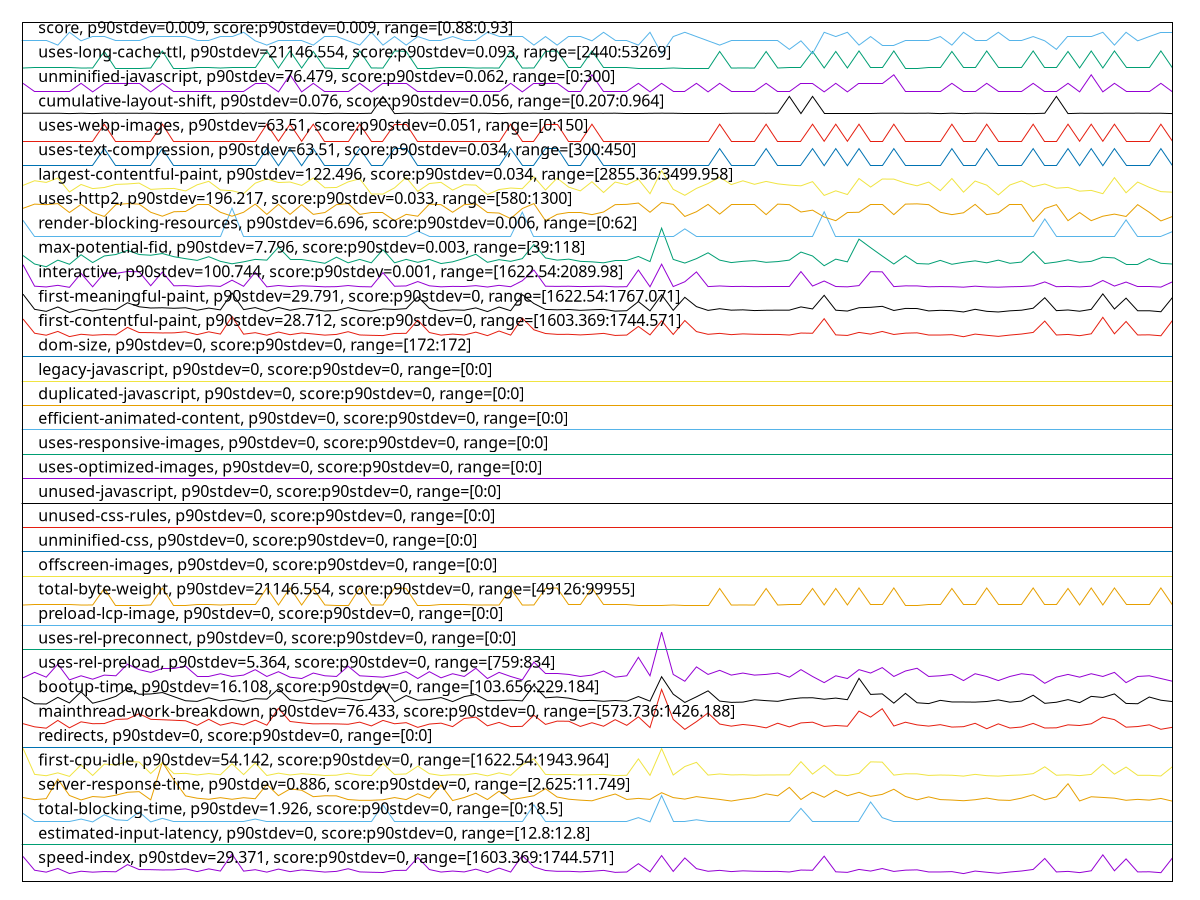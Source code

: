 reset

$speedIndexP90Stdev29371ScoreP90Stdev0Range16033691744571 <<EOF
0 1.0269310490373336
1 0.46137127924966315
2 0.38341738474797715
3 0.5338846709540555
4 0.327992668539844
5 0.4207504024894355
6 0.3827931434737959
7 0.407787086182962
8 0.3985940741877023
9 0.6927021022041924
10 0.4897333002182638
11 0.4849116719149684
12 0.4730058937671071
13 0.4765931626277915
14 0.5180275302792605
15 0.40655668120996147
16 0.5172535840841217
17 0.4282963778920461
18 1.1218891628628924
19 0.42423598498871407
20 0.48326209316328317
21 0.3843469675684865
22 0.5088136160874903
23 0.40345807180825055
24 0.4732714081552203
25 0.4321700633373542
26 0.3863295691537765
27 0.4148864889817343
28 0.5228604570671589
29 0.39299369783330995
30 0.3787963045463414
31 0.3686248437846711
32 0.45369678358472143
33 0.4560883903125479
34 0.9828443621258796
35 0.4898293373373672
36 0.387467891477284
37 0.42763485161868253
38 0.3921906580403256
39 0.5046247029218254
40 0.3664922548163112
41 0.5491915754288055
42 0.3873969934864139
43 1.0621343024315824
44 0.5982495955645124
45 0.4510557628093359
46 0.41724109317249614
47 0.4183155790580102
48 0.39546721857449363
49 0.4210328646044488
50 0.4557991491067721
51 0.3743192800233608
52 0.38946207400928756
53 0.73023284342616
54 0.3958135171275021
55 1.0613672622014896
56 0.41279344470947876
57 0.9648882454744125
58 0.5270239486424693
59 0.41856132109807476
60 0.45626379928597416
61 0.405825104332072
62 0.43644682222078757
63 0.4202730415150615
64 0.41303749197685136
65 0.4145560083071693
66 0.3898942410452584
67 0.4694358550954405
68 0.4604928220719682
69 1.038144795003408
70 0.3962129185581329
71 0.3742034705562034
72 0.49433093606435463
73 0.4268741811429493
74 0.531503797786602
75 0.4124177700965088
76 0.4648659005366227
77 0.47725412397692324
78 0.39101844026301436
79 0.390402672852284
80 0.4047732154157586
81 0.32420485157749823
82 0.4278712724089502
83 0.3798213595617277
84 0.3376556974944869
85 0.3892699997710771
86 0.42995584281775834
87 0.49320560699813676
88 0.9434070016275626
89 0.3914647304047367
90 0.41409785475661565
91 0.3641082745655879
92 0.439206477084479
93 1.0925159275225376
94 0.4380969658967029
95 0.9269846542606217
96 0.3925267879571912
97 0.3985827757031011
98 0.3613672622014903
99 0.9696731537027556
EOF

$estimatedInputLatencyP90Stdev0ScoreP90Stdev0Range128128 <<EOF
0 1.5000000000001847
1 1.5000000000001847
2 1.5000000000001847
3 1.5000000000001847
4 1.5000000000001847
5 1.5000000000001847
6 1.5000000000001847
7 1.5000000000001847
8 1.5000000000001847
9 1.5000000000001847
10 1.5000000000001847
11 1.5000000000001847
12 1.5000000000001847
13 1.5000000000001847
14 1.5000000000001847
15 1.5000000000001847
16 1.5000000000001847
17 1.5000000000001847
18 1.5000000000001847
19 1.5000000000001847
20 1.5000000000001847
21 1.5000000000001847
22 1.5000000000001847
23 1.5000000000001847
24 1.5000000000001847
25 1.5000000000001847
26 1.5000000000001847
27 1.5000000000001847
28 1.5000000000001847
29 1.5000000000001847
30 1.5000000000001847
31 1.5000000000001847
32 1.5000000000001847
33 1.5000000000001847
34 1.5000000000001847
35 1.5000000000001847
36 1.5000000000001847
37 1.5000000000001847
38 1.5000000000001847
39 1.5000000000001847
40 1.5000000000001847
41 1.5000000000001847
42 1.5000000000001847
43 1.5000000000001847
44 1.5000000000001847
45 1.5000000000001847
46 1.5000000000001847
47 1.5000000000001847
48 1.5000000000001847
49 1.5000000000001847
50 1.5000000000001847
51 1.5000000000001847
52 1.5000000000001847
53 1.5000000000001847
54 1.5000000000001847
55 1.5000000000001847
56 1.5000000000001847
57 1.5000000000001847
58 1.5000000000001847
59 1.5000000000001847
60 1.5000000000001847
61 1.5000000000001847
62 1.5000000000001847
63 1.5000000000001847
64 1.5000000000001847
65 1.5000000000001847
66 1.5000000000001847
67 1.5000000000001847
68 1.5000000000001847
69 1.5000000000001847
70 1.5000000000001847
71 1.5000000000001847
72 1.5000000000001847
73 1.5000000000001847
74 1.5000000000001847
75 1.5000000000001847
76 1.5000000000001847
77 1.5000000000001847
78 1.5000000000001847
79 1.5000000000001847
80 1.5000000000001847
81 1.5000000000001847
82 1.5000000000001847
83 1.5000000000001847
84 1.5000000000001847
85 1.5000000000001847
86 1.5000000000001847
87 1.5000000000001847
88 1.5000000000001847
89 1.5000000000001847
90 1.5000000000001847
91 1.5000000000001847
92 1.5000000000001847
93 1.5000000000001847
94 1.5000000000001847
95 1.5000000000001847
96 1.5000000000001847
97 1.5000000000001847
98 1.5000000000001847
99 1.5000000000001847
EOF

$totalBlockingTimeP90Stdev1926ScoreP90Stdev0Range0185 <<EOF
0 2.791375
1 2.441375
2 2.441375
3 2.441375
4 2.441375
5 2.5580416666666665
6 2.441375
7 2.7330416666666664
8 2.528874999999993
9 2.4997083333333396
10 2.849708333333333
11 2.441375
12 2.5872083333333333
13 2.441375
14 2.441375
15 2.441375
16 2.441375
17 2.441375
18 2.441375
19 2.441375
20 2.5580416666666665
21 2.441375
22 2.441375
23 2.441375
24 2.441375
25 2.441375
26 2.441375
27 2.441375
28 2.441375
29 2.441375
30 2.441375
31 3.141375
32 2.441375
33 2.441375
34 2.441375
35 2.441375
36 2.441375
37 2.441375
38 2.441375
39 2.441375
40 2.441375
41 2.441375
42 2.441375
43 2.441375
44 3.141375
45 2.441375
46 2.441375
47 2.441375
48 2.441375
49 2.441375
50 2.441375
51 2.441375
52 2.441375
53 2.6163749999999997
54 2.441375
55 3.5205416666666665
56 2.441375
57 2.441375
58 2.5288749999999998
59 2.441375
60 2.441375
61 2.441375
62 2.441375
63 2.441375
64 2.441375
65 2.441375
66 2.441375
67 2.9955416666666665
68 2.441375
69 2.441375
70 2.441375
71 2.441375
72 2.441375
73 3.258041666666673
74 2.6163749999999997
75 2.441375
76 2.441375
77 2.441375
78 2.441375
79 2.441375
80 2.441375
81 2.441375
82 2.441375
83 2.441375
84 2.441375
85 2.441375
86 2.441375
87 2.441375
88 2.441375
89 2.441375
90 2.441375
91 2.441375
92 2.441375
93 2.441375
94 2.441375
95 2.441375
96 2.441375
97 2.441375
98 2.441375
99 2.441375
EOF

$serverResponseTimeP90Stdev0886ScoreP90Stdev0Range262511749 <<EOF
0 3.441367775831874
1 3.353626970227671
2 3.395483362521891
3 4.193381786339755
4 3.524555166374781
5 3.3408423817863397
6 3.4809474605954467
7 3.4509999999999996
8 3.5357635726795094
9 3.655553415061296
10 3.6807723292469348
11 3.343644483362522
12 4.888828371278459
13 4.153276707530648
14 3.5066917688266197
15 3.4126462346760067
16 3.3681628721541155
17 3.435063047285464
18 3.3685131348511383
19 3.432786339754816
20 3.3914553415061297
21 3.9772697022767076
22 3.5173747810858145
23 3.792155866900175
24 3.7394413309982486
25 3.475168126094571
26 3.5124711033274956
27 3.5080928196147108
28 3.35730472854641
29 3.3257810858143606
30 3.3275323992994745
31 3.348197898423818
32 3.4389159369527147
33 3.356604203152364
34 3.5946077057793344
35 3.413171628721541
36 3.9494238178633974
37 3.3161488616462345
38 3.440141856392294
39 3.615973730297723
40 3.35730472854641
41 3.7016129597197898
42 3.355028021015762
43 3.4261313485113836
44 3.5128213660245184
45 3.80161295971979
46 3.4609824868651486
47 3.3713152364273204
48 3.3331366024518387
49 3.3059912434325742
50 3.4497740805604202
51 3.584800350262697
52 3.3613327495621714
53 3.405290718038529
54 3.3650105078809105
55 3.6382154115586687
56 3.4375148861646236
57 3.3756935201401053
58 3.4769194395796847
59 3.4173747810858144
60 3.362733800350263
61 3.2965341506129597
62 3.3721908931698774
63 3.438215411558669
64 3.590579684763573
65 3.510369527145359
66 3.8557285464098072
67 3.358705779334501
68 3.66238353765324
69 3.4497740805604202
70 3.735063047285464
71 3.5119457092819615
72 3.653977232924693
73 3.487952714535902
74 3.569213660245184
75 3.779721541155867
76 3.48392469352014
77 3.3453957968476358
78 3.4667618213660245
79 3.3559036777583184
80 3.3376900175131348
81 3.308968476357268
82 3.34977408056042
83 3.4194763572679507
84 3.3376900175131348
85 3.3224535901926444
86 3.4150980735551664
87 3.5552031523642733
88 3.348022767075306
89 3.466586690017513
90 4.005991243432574
91 3.299511383537653
92 3.4711401050788093
93 3.443819614711033
94 3.4138721541155865
95 3.3273572679509633
96 3.364660245183888
97 3.3340122591943957
98 3.402663747810858
99 3.2909299474605955
EOF

$firstCpuIdleP90Stdev54142ScoreP90Stdev0Range1622541943964 <<EOF
0 5.459407950879381
1 4.388879602814885
2 4.33397776868668
3 4.451091214773502
4 4.3059472943827775
5 4.776772059958153
6 4.344346998682984
7 4.8103146080721695
8 4.774062674719459
9 4.9190596423611455
10 4.893813913680059
11 4.423570499639343
12 4.86971940458119
13 4.416492006416394
14 4.430252453698217
15 4.364825285920883
16 4.422583637466309
17 4.373252191731168
18 4.8246115495171535
19 4.379644367170142
20 4.854088225478266
21 4.3417454505653765
22 4.438753822745195
23 4.362856944459391
24 4.416176210521023
25 4.382890067142509
26 4.343004866127656
27 4.355762302582702
28 4.435116787063849
29 4.358003915151379
30 4.3400137765959315
31 4.832987317923926
32 4.385798798540159
33 4.407055271458865
34 4.725519821575316
35 4.415928597830335
36 4.343727966956262
37 4.374626262735004
38 4.364670976562916
39 4.427121409167407
40 4.328609238465371
41 4.4500489088892925
42 4.3508601095955255
43 4.781270357172331
44 5.0244924083384435
45 4.3859154277060615
46 4.375200975378682
47 4.384854999443764
48 4.3613694740204005
49 4.375815341938766
50 4.387134292204502
51 4.340758408962857
52 4.352171918567719
53 5.02355937501121
54 4.347235095689741
55 5.445111009434401
56 4.361609909531649
57 4.71052489942977
58 4.882043339398046
59 4.359890975055709
60 4.405372402309613
61 4.366154858412187
62 4.374841039829752
63 4.355595433160719
64 4.3635592314676215
65 4.366318139244454
66 4.366800804561811
67 4.909350712873344
68 4.3990873462737845
69 4.764237116065754
70 4.365431757583584
71 4.342479137733657
72 4.431348229569258
73 4.901583210424133
74 4.8904047534459405
75 4.357782678595135
76 4.412631042736511
77 4.409734691973397
78 4.34598339559536
79 4.361740893056433
80 4.35292659898586
81 4.317895503855936
82 4.389130804095295
83 4.335282041620459
84 4.3174684616792405
85 4.348461316797108
86 4.365334865661141
87 4.418073318476568
88 4.698673581879054
89 4.3534440736235025
90 4.37140998919834
91 4.337860622763856
92 4.387359835068412
93 4.8023640875472315
94 4.397420805207757
95 4.688241551562647
96 4.350530138770759
97 4.350788517230609
98 4.32355937501121
99 4.706387255482465
EOF

$redirectsP90Stdev0ScoreP90Stdev0Range00 <<EOF
0 5.5
1 5.5
2 5.5
3 5.5
4 5.5
5 5.5
6 5.5
7 5.5
8 5.5
9 5.5
10 5.5
11 5.5
12 5.5
13 5.5
14 5.5
15 5.5
16 5.5
17 5.5
18 5.5
19 5.5
20 5.5
21 5.5
22 5.5
23 5.5
24 5.5
25 5.5
26 5.5
27 5.5
28 5.5
29 5.5
30 5.5
31 5.5
32 5.5
33 5.5
34 5.5
35 5.5
36 5.5
37 5.5
38 5.5
39 5.5
40 5.5
41 5.5
42 5.5
43 5.5
44 5.5
45 5.5
46 5.5
47 5.5
48 5.5
49 5.5
50 5.5
51 5.5
52 5.5
53 5.5
54 5.5
55 5.5
56 5.5
57 5.5
58 5.5
59 5.5
60 5.5
61 5.5
62 5.5
63 5.5
64 5.5
65 5.5
66 5.5
67 5.5
68 5.5
69 5.5
70 5.5
71 5.5
72 5.5
73 5.5
74 5.5
75 5.5
76 5.5
77 5.5
78 5.5
79 5.5
80 5.5
81 5.5
82 5.5
83 5.5
84 5.5
85 5.5
86 5.5
87 5.5
88 5.5
89 5.5
90 5.5
91 5.5
92 5.5
93 5.5
94 5.5
95 5.5
96 5.5
97 5.5
98 5.5
99 5.5
EOF

$mainthreadWorkBreakdownP90Stdev76433ScoreP90Stdev0Range5737361426188 <<EOF
0 6.466782847995791
1 6.336119967546708
2 6.280953754056663
3 6.599448842206824
4 6.2961728137882655
5 6.5413278440487685
6 6.464887180949041
7 6.470405337251119
8 6.63935762213841
9 6.6580917244101405
10 6.875310608718535
11 6.644223423383915
12 6.627093347074818
13 6.606778243136568
14 6.584191408648365
15 6.399421432330498
16 6.644745307429173
17 6.404471427944919
18 6.511235089027279
19 6.416497785281994
20 6.611444500482414
21 6.403750000000001
22 7.0925064687308135
23 6.5561938645732845
24 6.500006907288835
25 6.458394329444786
26 6.462638474695203
27 6.457028221208667
28 6.441271927901062
29 6.5288716998508916
30 6.374248201912113
31 6.5998402552407684
32 6.4624312560301735
33 6.50698326901149
34 6.3142545610034215
35 6.449691145513552
36 6.487558437856329
37 6.344792452416455
38 6.678237983510218
39 6.734563086571353
40 6.3774102052451545
41 6.5178507367774765
42 6.3465729979826335
43 6.354992215595124
44 6.810550938514166
45 6.4361528593983
46 6.5701772870800825
47 6.565319160599947
48 6.353058174721516
49 6.505064577668627
50 6.360978532584862
51 6.630807933514605
52 6.397372269976319
53 6.745614748706254
54 6.305735571441103
55 7.867696145074993
56 6.64241217875625
57 6.232103872467329
58 6.548580497324797
59 6.905142421717393
60 6.450573743531271
61 6.3647007937900195
62 6.433221099026402
63 6.3825829971055175
64 6.2948681036751175
65 6.4848569204455755
66 6.333656367862469
67 6.496952350670995
68 6.526761139373741
69 6.351983707569513
70 6.391324554863609
71 6.36086341110429
72 6.980953754056663
73 6.735345912639242
74 7.078937483554075
75 6.369466823085695
76 6.52581714323305
77 6.4162291684939925
78 6.365529668450137
79 6.425715178493116
80 6.3263346416980974
81 6.34249769757039
82 6.480697197614246
83 6.257599443031315
84 6.459200179808789
85 6.287953140075434
86 6.329074532935709
87 6.476852140163144
88 6.288106635382862
89 6.29614211472678
90 6.417802495395142
91 6.3907412726953785
92 6.45967601526182
93 6.7354380098236994
94 6.631314468029121
95 6.322220967458996
96 6.348107951056926
97 6.4194448951846335
98 6.236255920533288
99 6.318383584773267
EOF

$bootupTimeP90Stdev16108ScoreP90Stdev0Range103656229184 <<EOF
0 7.548269661206633
1 7.282164258825922
2 7.271517194017702
3 7.543569284769559
4 7.314960067148235
5 7.769116135924305
6 7.303707650829178
7 7.425632566893885
8 7.585872672703225
9 7.912192745955844
10 7.6705862753077625
11 7.682052345101231
12 7.741376793163088
13 7.57155788991759
14 7.4049437887882785
15 7.378450757961135
16 7.5264413979041604
17 7.399780496489978
18 7.460066385186691
19 7.37820149557432
20 7.488767168582765
21 7.472137806490995
22 7.891966883711466
23 7.438166904059415
24 7.393513327907213
25 7.468185217214365
26 7.371222148743513
27 7.521954674941499
28 7.493325109370231
29 7.4030565164309685
30 7.469395920236035
31 7.988680689795502
32 7.359862905687251
33 7.619701139485196
34 7.42556134906908
35 7.453941652253535
36 7.535664106216298
37 7.370260708108657
38 7.572911028588869
39 7.663357666090141
40 7.407863719605249
41 7.4062613185471555
42 7.432077780038661
43 7.399246362803947
44 8.04077652863974
45 7.52626335334215
46 7.55884550819005
47 7.511236392308474
48 7.408611506765693
49 7.419757096347542
50 7.383720876996642
51 7.41527037338488
52 7.386177891952386
53 7.577647013938345
54 7.387602248448468
55 8.388996083019634
56 7.674716909146403
57 7.3361829789398705
58 7.565789246108454
59 7.810671736697527
60 7.39141240207549
61 7.338533167158408
62 7.3492158408790305
63 7.446250127174686
64 7.409715383050157
65 7.380836555092074
66 7.468683741987994
67 7.522524417539932
68 7.527687709838233
69 7.467259385491911
70 7.5139426696510325
71 7.449063231254451
72 8.323297639637806
73 7.664283497812595
74 7.687001983925119
75 7.306627581646149
76 7.706907365957879
77 7.322153067453454
78 7.288680689795502
79 7.4211814528436255
80 7.356088360972631
81 7.354201088615321
82 7.349287058703835
83 7.373892817173669
84 7.4393419981686835
85 7.346153474412452
86 7.391554837725098
87 7.630597466680231
88 7.298793620917692
89 7.343803286193916
90 7.451520246210193
91 7.327779275612981
92 7.584555142944348
93 7.539972784616949
94 7.685221538305015
95 7.295090294027876
96 7.282520347949943
97 7.55731432495676
98 7.4264871807915345
99 7.370759232882286
EOF

$usesRelPreloadP90Stdev5364ScoreP90Stdev0Range759834 <<EOF
0 8.34376
1 8.56776
2 8.371759999999998
3 8.903759999999998
4 8.25976
5 8.42776
6 8.287759999999999
7 8.455759999999998
8 8.42776
9 8.903759999999998
10 8.679759999999998
11 8.56776
12 8.707759999999997
13 8.707759999999997
14 8.819759999999999
15 8.399759999999997
16 8.399759999999997
17 8.511759999999999
18 8.399759999999997
19 8.455759999999998
20 8.679759999999998
21 8.399759999999997
22 8.595759999999999
23 8.371759999999998
24 8.315759999999997
25 8.539759999999998
26 8.42776
27 8.399759999999997
28 8.819759999999999
29 8.42776
30 8.399759999999997
31 8.371759999999998
32 8.455759999999998
33 8.595759999999999
34 8.315759999999997
35 8.595759999999999
36 8.34376
37 8.511759999999999
38 8.399759999999997
39 8.735759999999999
40 8.315759999999997
41 8.56776
42 8.399759999999997
43 8.25976
44 8.987759999999998
45 8.511759999999999
46 8.511759999999999
47 8.483759999999997
48 8.399759999999997
49 8.455759999999998
50 8.623759999999997
51 8.371759999999998
52 8.42776
53 9.18376
54 8.42776
55 10.219759999999997
56 8.483759999999997
57 8.203759999999999
58 8.79176
59 8.483759999999997
60 8.65176
61 8.455759999999998
62 8.539759999999998
63 8.455759999999998
64 8.483759999999997
65 8.539759999999998
66 8.371759999999998
67 8.679759999999998
68 8.399759999999997
69 8.147759999999998
70 8.42776
71 8.315759999999997
72 8.679759999999998
73 8.539759999999998
74 8.763759999999998
75 8.399759999999997
76 8.623759999999997
77 8.735759999999999
78 8.399759999999997
79 8.42776
80 8.483759999999997
81 8.231759999999998
82 8.511759999999999
83 8.399759999999997
84 8.231759999999998
85 8.399759999999997
86 8.511759999999999
87 8.455759999999998
88 8.11976
89 8.371759999999998
90 8.483759999999997
91 8.371759999999998
92 8.511759999999999
93 8.399759999999997
94 8.56776
95 8.147759999999998
96 8.399759999999997
97 8.42776
98 8.315759999999997
99 8.203759999999999
EOF

$usesRelPreconnectP90Stdev0ScoreP90Stdev0Range00 <<EOF
0 9.5
1 9.5
2 9.5
3 9.5
4 9.5
5 9.5
6 9.5
7 9.5
8 9.5
9 9.5
10 9.5
11 9.5
12 9.5
13 9.5
14 9.5
15 9.5
16 9.5
17 9.5
18 9.5
19 9.5
20 9.5
21 9.5
22 9.5
23 9.5
24 9.5
25 9.5
26 9.5
27 9.5
28 9.5
29 9.5
30 9.5
31 9.5
32 9.5
33 9.5
34 9.5
35 9.5
36 9.5
37 9.5
38 9.5
39 9.5
40 9.5
41 9.5
42 9.5
43 9.5
44 9.5
45 9.5
46 9.5
47 9.5
48 9.5
49 9.5
50 9.5
51 9.5
52 9.5
53 9.5
54 9.5
55 9.5
56 9.5
57 9.5
58 9.5
59 9.5
60 9.5
61 9.5
62 9.5
63 9.5
64 9.5
65 9.5
66 9.5
67 9.5
68 9.5
69 9.5
70 9.5
71 9.5
72 9.5
73 9.5
74 9.5
75 9.5
76 9.5
77 9.5
78 9.5
79 9.5
80 9.5
81 9.5
82 9.5
83 9.5
84 9.5
85 9.5
86 9.5
87 9.5
88 9.5
89 9.5
90 9.5
91 9.5
92 9.5
93 9.5
94 9.5
95 9.5
96 9.5
97 9.5
98 9.5
99 9.5
EOF

$preloadLcpImageP90Stdev0ScoreP90Stdev0Range00 <<EOF
0 10.5
1 10.5
2 10.5
3 10.5
4 10.5
5 10.5
6 10.5
7 10.5
8 10.5
9 10.5
10 10.5
11 10.5
12 10.5
13 10.5
14 10.5
15 10.5
16 10.5
17 10.5
18 10.5
19 10.5
20 10.5
21 10.5
22 10.5
23 10.5
24 10.5
25 10.5
26 10.5
27 10.5
28 10.5
29 10.5
30 10.5
31 10.5
32 10.5
33 10.5
34 10.5
35 10.5
36 10.5
37 10.5
38 10.5
39 10.5
40 10.5
41 10.5
42 10.5
43 10.5
44 10.5
45 10.5
46 10.5
47 10.5
48 10.5
49 10.5
50 10.5
51 10.5
52 10.5
53 10.5
54 10.5
55 10.5
56 10.5
57 10.5
58 10.5
59 10.5
60 10.5
61 10.5
62 10.5
63 10.5
64 10.5
65 10.5
66 10.5
67 10.5
68 10.5
69 10.5
70 10.5
71 10.5
72 10.5
73 10.5
74 10.5
75 10.5
76 10.5
77 10.5
78 10.5
79 10.5
80 10.5
81 10.5
82 10.5
83 10.5
84 10.5
85 10.5
86 10.5
87 10.5
88 10.5
89 10.5
90 10.5
91 10.5
92 10.5
93 10.5
94 10.5
95 10.5
96 10.5
97 10.5
98 10.5
99 10.5
EOF

$totalByteWeightP90Stdev21146554ScoreP90Stdev0Range4912699955 <<EOF
0 11.326694052607763
1 11.328374195833089
2 11.328374195833089
3 11.328374195833089
4 11.328374195833089
5 11.326694052607763
6 11.328374195833089
7 12.005031222333708
8 11.326694052607763
9 11.326694052607763
10 11.326694052607763
11 11.328374195833089
12 12.025013909382439
13 11.326694052607763
14 11.326694052607763
15 11.328374195833089
16 11.328374195833089
17 11.326694052607763
18 11.328374195833089
19 11.328374195833089
20 11.328374195833089
21 12.026694052607764
22 11.326694052607763
23 12.026694052607764
24 11.326694052607763
25 12.005031222333708
26 11.328374195833089
27 11.326694052607763
28 11.326694052607763
29 12.026694052607764
30 11.328374195833089
31 11.326694052607763
32 12.026694052607764
33 12.005031222333708
34 11.326694052607763
35 11.326694052607763
36 11.328374195833089
37 11.328374195833089
38 11.328374195833089
39 11.326694052607763
40 11.328374195833089
41 11.326694052607763
42 12.005031222333708
43 11.326694052607763
44 11.328374195833089
45 12.005031222333708
46 12.026694052607764
47 11.328374195833089
48 11.328374195833089
49 12.025013909382439
50 11.328374195833089
51 11.328374195833089
52 11.328374195833089
53 11.326694052607763
54 11.326694052607763
55 11.326694052607763
56 11.328374195833089
57 11.326694052607763
58 11.326694052607763
59 11.326694052607763
60 12.005031222333708
61 11.326694052607763
62 11.328374195833089
63 11.326694052607763
64 12.003351079108384
65 11.326694052607763
66 11.328374195833089
67 11.328374195833089
68 12.005031222333708
69 11.328374195833089
70 12.005031222333708
71 11.328374195833089
72 12.026694052607764
73 11.328374195833089
74 11.328374195833089
75 12.026694052607764
76 11.326694052607763
77 11.326694052607763
78 11.328374195833089
79 11.328374195833089
80 12.005031222333708
81 11.328374195833089
82 11.328374195833089
83 12.025013909382439
84 11.328374195833089
85 11.328374195833089
86 11.328374195833089
87 12.026694052607764
88 11.328374195833089
89 11.328374195833089
90 12.005031222333708
91 11.328374195833089
92 12.025013909382439
93 11.328374195833089
94 12.026694052607764
95 11.328374195833089
96 11.328374195833089
97 11.328374195833089
98 12.026694052607764
99 11.328374195833089
EOF

$offscreenImagesP90Stdev0ScoreP90Stdev0Range00 <<EOF
0 12.5
1 12.5
2 12.5
3 12.5
4 12.5
5 12.5
6 12.5
7 12.5
8 12.5
9 12.5
10 12.5
11 12.5
12 12.5
13 12.5
14 12.5
15 12.5
16 12.5
17 12.5
18 12.5
19 12.5
20 12.5
21 12.5
22 12.5
23 12.5
24 12.5
25 12.5
26 12.5
27 12.5
28 12.5
29 12.5
30 12.5
31 12.5
32 12.5
33 12.5
34 12.5
35 12.5
36 12.5
37 12.5
38 12.5
39 12.5
40 12.5
41 12.5
42 12.5
43 12.5
44 12.5
45 12.5
46 12.5
47 12.5
48 12.5
49 12.5
50 12.5
51 12.5
52 12.5
53 12.5
54 12.5
55 12.5
56 12.5
57 12.5
58 12.5
59 12.5
60 12.5
61 12.5
62 12.5
63 12.5
64 12.5
65 12.5
66 12.5
67 12.5
68 12.5
69 12.5
70 12.5
71 12.5
72 12.5
73 12.5
74 12.5
75 12.5
76 12.5
77 12.5
78 12.5
79 12.5
80 12.5
81 12.5
82 12.5
83 12.5
84 12.5
85 12.5
86 12.5
87 12.5
88 12.5
89 12.5
90 12.5
91 12.5
92 12.5
93 12.5
94 12.5
95 12.5
96 12.5
97 12.5
98 12.5
99 12.5
EOF

$unminifiedCssP90Stdev0ScoreP90Stdev0Range00 <<EOF
0 13.5
1 13.5
2 13.5
3 13.5
4 13.5
5 13.5
6 13.5
7 13.5
8 13.5
9 13.5
10 13.5
11 13.5
12 13.5
13 13.5
14 13.5
15 13.5
16 13.5
17 13.5
18 13.5
19 13.5
20 13.5
21 13.5
22 13.5
23 13.5
24 13.5
25 13.5
26 13.5
27 13.5
28 13.5
29 13.5
30 13.5
31 13.5
32 13.5
33 13.5
34 13.5
35 13.5
36 13.5
37 13.5
38 13.5
39 13.5
40 13.5
41 13.5
42 13.5
43 13.5
44 13.5
45 13.5
46 13.5
47 13.5
48 13.5
49 13.5
50 13.5
51 13.5
52 13.5
53 13.5
54 13.5
55 13.5
56 13.5
57 13.5
58 13.5
59 13.5
60 13.5
61 13.5
62 13.5
63 13.5
64 13.5
65 13.5
66 13.5
67 13.5
68 13.5
69 13.5
70 13.5
71 13.5
72 13.5
73 13.5
74 13.5
75 13.5
76 13.5
77 13.5
78 13.5
79 13.5
80 13.5
81 13.5
82 13.5
83 13.5
84 13.5
85 13.5
86 13.5
87 13.5
88 13.5
89 13.5
90 13.5
91 13.5
92 13.5
93 13.5
94 13.5
95 13.5
96 13.5
97 13.5
98 13.5
99 13.5
EOF

$unusedCssRulesP90Stdev0ScoreP90Stdev0Range00 <<EOF
0 14.5
1 14.5
2 14.5
3 14.5
4 14.5
5 14.5
6 14.5
7 14.5
8 14.5
9 14.5
10 14.5
11 14.5
12 14.5
13 14.5
14 14.5
15 14.5
16 14.5
17 14.5
18 14.5
19 14.5
20 14.5
21 14.5
22 14.5
23 14.5
24 14.5
25 14.5
26 14.5
27 14.5
28 14.5
29 14.5
30 14.5
31 14.5
32 14.5
33 14.5
34 14.5
35 14.5
36 14.5
37 14.5
38 14.5
39 14.5
40 14.5
41 14.5
42 14.5
43 14.5
44 14.5
45 14.5
46 14.5
47 14.5
48 14.5
49 14.5
50 14.5
51 14.5
52 14.5
53 14.5
54 14.5
55 14.5
56 14.5
57 14.5
58 14.5
59 14.5
60 14.5
61 14.5
62 14.5
63 14.5
64 14.5
65 14.5
66 14.5
67 14.5
68 14.5
69 14.5
70 14.5
71 14.5
72 14.5
73 14.5
74 14.5
75 14.5
76 14.5
77 14.5
78 14.5
79 14.5
80 14.5
81 14.5
82 14.5
83 14.5
84 14.5
85 14.5
86 14.5
87 14.5
88 14.5
89 14.5
90 14.5
91 14.5
92 14.5
93 14.5
94 14.5
95 14.5
96 14.5
97 14.5
98 14.5
99 14.5
EOF

$unusedJavascriptP90Stdev0ScoreP90Stdev0Range00 <<EOF
0 15.5
1 15.5
2 15.5
3 15.5
4 15.5
5 15.5
6 15.5
7 15.5
8 15.5
9 15.5
10 15.5
11 15.5
12 15.5
13 15.5
14 15.5
15 15.5
16 15.5
17 15.5
18 15.5
19 15.5
20 15.5
21 15.5
22 15.5
23 15.5
24 15.5
25 15.5
26 15.5
27 15.5
28 15.5
29 15.5
30 15.5
31 15.5
32 15.5
33 15.5
34 15.5
35 15.5
36 15.5
37 15.5
38 15.5
39 15.5
40 15.5
41 15.5
42 15.5
43 15.5
44 15.5
45 15.5
46 15.5
47 15.5
48 15.5
49 15.5
50 15.5
51 15.5
52 15.5
53 15.5
54 15.5
55 15.5
56 15.5
57 15.5
58 15.5
59 15.5
60 15.5
61 15.5
62 15.5
63 15.5
64 15.5
65 15.5
66 15.5
67 15.5
68 15.5
69 15.5
70 15.5
71 15.5
72 15.5
73 15.5
74 15.5
75 15.5
76 15.5
77 15.5
78 15.5
79 15.5
80 15.5
81 15.5
82 15.5
83 15.5
84 15.5
85 15.5
86 15.5
87 15.5
88 15.5
89 15.5
90 15.5
91 15.5
92 15.5
93 15.5
94 15.5
95 15.5
96 15.5
97 15.5
98 15.5
99 15.5
EOF

$usesOptimizedImagesP90Stdev0ScoreP90Stdev0Range00 <<EOF
0 16.5
1 16.5
2 16.5
3 16.5
4 16.5
5 16.5
6 16.5
7 16.5
8 16.5
9 16.5
10 16.5
11 16.5
12 16.5
13 16.5
14 16.5
15 16.5
16 16.5
17 16.5
18 16.5
19 16.5
20 16.5
21 16.5
22 16.5
23 16.5
24 16.5
25 16.5
26 16.5
27 16.5
28 16.5
29 16.5
30 16.5
31 16.5
32 16.5
33 16.5
34 16.5
35 16.5
36 16.5
37 16.5
38 16.5
39 16.5
40 16.5
41 16.5
42 16.5
43 16.5
44 16.5
45 16.5
46 16.5
47 16.5
48 16.5
49 16.5
50 16.5
51 16.5
52 16.5
53 16.5
54 16.5
55 16.5
56 16.5
57 16.5
58 16.5
59 16.5
60 16.5
61 16.5
62 16.5
63 16.5
64 16.5
65 16.5
66 16.5
67 16.5
68 16.5
69 16.5
70 16.5
71 16.5
72 16.5
73 16.5
74 16.5
75 16.5
76 16.5
77 16.5
78 16.5
79 16.5
80 16.5
81 16.5
82 16.5
83 16.5
84 16.5
85 16.5
86 16.5
87 16.5
88 16.5
89 16.5
90 16.5
91 16.5
92 16.5
93 16.5
94 16.5
95 16.5
96 16.5
97 16.5
98 16.5
99 16.5
EOF

$usesResponsiveImagesP90Stdev0ScoreP90Stdev0Range00 <<EOF
0 17.5
1 17.5
2 17.5
3 17.5
4 17.5
5 17.5
6 17.5
7 17.5
8 17.5
9 17.5
10 17.5
11 17.5
12 17.5
13 17.5
14 17.5
15 17.5
16 17.5
17 17.5
18 17.5
19 17.5
20 17.5
21 17.5
22 17.5
23 17.5
24 17.5
25 17.5
26 17.5
27 17.5
28 17.5
29 17.5
30 17.5
31 17.5
32 17.5
33 17.5
34 17.5
35 17.5
36 17.5
37 17.5
38 17.5
39 17.5
40 17.5
41 17.5
42 17.5
43 17.5
44 17.5
45 17.5
46 17.5
47 17.5
48 17.5
49 17.5
50 17.5
51 17.5
52 17.5
53 17.5
54 17.5
55 17.5
56 17.5
57 17.5
58 17.5
59 17.5
60 17.5
61 17.5
62 17.5
63 17.5
64 17.5
65 17.5
66 17.5
67 17.5
68 17.5
69 17.5
70 17.5
71 17.5
72 17.5
73 17.5
74 17.5
75 17.5
76 17.5
77 17.5
78 17.5
79 17.5
80 17.5
81 17.5
82 17.5
83 17.5
84 17.5
85 17.5
86 17.5
87 17.5
88 17.5
89 17.5
90 17.5
91 17.5
92 17.5
93 17.5
94 17.5
95 17.5
96 17.5
97 17.5
98 17.5
99 17.5
EOF

$efficientAnimatedContentP90Stdev0ScoreP90Stdev0Range00 <<EOF
0 18.5
1 18.5
2 18.5
3 18.5
4 18.5
5 18.5
6 18.5
7 18.5
8 18.5
9 18.5
10 18.5
11 18.5
12 18.5
13 18.5
14 18.5
15 18.5
16 18.5
17 18.5
18 18.5
19 18.5
20 18.5
21 18.5
22 18.5
23 18.5
24 18.5
25 18.5
26 18.5
27 18.5
28 18.5
29 18.5
30 18.5
31 18.5
32 18.5
33 18.5
34 18.5
35 18.5
36 18.5
37 18.5
38 18.5
39 18.5
40 18.5
41 18.5
42 18.5
43 18.5
44 18.5
45 18.5
46 18.5
47 18.5
48 18.5
49 18.5
50 18.5
51 18.5
52 18.5
53 18.5
54 18.5
55 18.5
56 18.5
57 18.5
58 18.5
59 18.5
60 18.5
61 18.5
62 18.5
63 18.5
64 18.5
65 18.5
66 18.5
67 18.5
68 18.5
69 18.5
70 18.5
71 18.5
72 18.5
73 18.5
74 18.5
75 18.5
76 18.5
77 18.5
78 18.5
79 18.5
80 18.5
81 18.5
82 18.5
83 18.5
84 18.5
85 18.5
86 18.5
87 18.5
88 18.5
89 18.5
90 18.5
91 18.5
92 18.5
93 18.5
94 18.5
95 18.5
96 18.5
97 18.5
98 18.5
99 18.5
EOF

$duplicatedJavascriptP90Stdev0ScoreP90Stdev0Range00 <<EOF
0 19.5
1 19.5
2 19.5
3 19.5
4 19.5
5 19.5
6 19.5
7 19.5
8 19.5
9 19.5
10 19.5
11 19.5
12 19.5
13 19.5
14 19.5
15 19.5
16 19.5
17 19.5
18 19.5
19 19.5
20 19.5
21 19.5
22 19.5
23 19.5
24 19.5
25 19.5
26 19.5
27 19.5
28 19.5
29 19.5
30 19.5
31 19.5
32 19.5
33 19.5
34 19.5
35 19.5
36 19.5
37 19.5
38 19.5
39 19.5
40 19.5
41 19.5
42 19.5
43 19.5
44 19.5
45 19.5
46 19.5
47 19.5
48 19.5
49 19.5
50 19.5
51 19.5
52 19.5
53 19.5
54 19.5
55 19.5
56 19.5
57 19.5
58 19.5
59 19.5
60 19.5
61 19.5
62 19.5
63 19.5
64 19.5
65 19.5
66 19.5
67 19.5
68 19.5
69 19.5
70 19.5
71 19.5
72 19.5
73 19.5
74 19.5
75 19.5
76 19.5
77 19.5
78 19.5
79 19.5
80 19.5
81 19.5
82 19.5
83 19.5
84 19.5
85 19.5
86 19.5
87 19.5
88 19.5
89 19.5
90 19.5
91 19.5
92 19.5
93 19.5
94 19.5
95 19.5
96 19.5
97 19.5
98 19.5
99 19.5
EOF

$legacyJavascriptP90Stdev0ScoreP90Stdev0Range00 <<EOF
0 20.5
1 20.5
2 20.5
3 20.5
4 20.5
5 20.5
6 20.5
7 20.5
8 20.5
9 20.5
10 20.5
11 20.5
12 20.5
13 20.5
14 20.5
15 20.5
16 20.5
17 20.5
18 20.5
19 20.5
20 20.5
21 20.5
22 20.5
23 20.5
24 20.5
25 20.5
26 20.5
27 20.5
28 20.5
29 20.5
30 20.5
31 20.5
32 20.5
33 20.5
34 20.5
35 20.5
36 20.5
37 20.5
38 20.5
39 20.5
40 20.5
41 20.5
42 20.5
43 20.5
44 20.5
45 20.5
46 20.5
47 20.5
48 20.5
49 20.5
50 20.5
51 20.5
52 20.5
53 20.5
54 20.5
55 20.5
56 20.5
57 20.5
58 20.5
59 20.5
60 20.5
61 20.5
62 20.5
63 20.5
64 20.5
65 20.5
66 20.5
67 20.5
68 20.5
69 20.5
70 20.5
71 20.5
72 20.5
73 20.5
74 20.5
75 20.5
76 20.5
77 20.5
78 20.5
79 20.5
80 20.5
81 20.5
82 20.5
83 20.5
84 20.5
85 20.5
86 20.5
87 20.5
88 20.5
89 20.5
90 20.5
91 20.5
92 20.5
93 20.5
94 20.5
95 20.5
96 20.5
97 20.5
98 20.5
99 20.5
EOF

$domSizeP90Stdev0ScoreP90Stdev0Range172172 <<EOF
0 21.5
1 21.5
2 21.5
3 21.5
4 21.5
5 21.5
6 21.5
7 21.5
8 21.5
9 21.5
10 21.5
11 21.5
12 21.5
13 21.5
14 21.5
15 21.5
16 21.5
17 21.5
18 21.5
19 21.5
20 21.5
21 21.5
22 21.5
23 21.5
24 21.5
25 21.5
26 21.5
27 21.5
28 21.5
29 21.5
30 21.5
31 21.5
32 21.5
33 21.5
34 21.5
35 21.5
36 21.5
37 21.5
38 21.5
39 21.5
40 21.5
41 21.5
42 21.5
43 21.5
44 21.5
45 21.5
46 21.5
47 21.5
48 21.5
49 21.5
50 21.5
51 21.5
52 21.5
53 21.5
54 21.5
55 21.5
56 21.5
57 21.5
58 21.5
59 21.5
60 21.5
61 21.5
62 21.5
63 21.5
64 21.5
65 21.5
66 21.5
67 21.5
68 21.5
69 21.5
70 21.5
71 21.5
72 21.5
73 21.5
74 21.5
75 21.5
76 21.5
77 21.5
78 21.5
79 21.5
80 21.5
81 21.5
82 21.5
83 21.5
84 21.5
85 21.5
86 21.5
87 21.5
88 21.5
89 21.5
90 21.5
91 21.5
92 21.5
93 21.5
94 21.5
95 21.5
96 21.5
97 21.5
98 21.5
99 21.5
EOF

$firstContentfulPaintP90Stdev28712ScoreP90Stdev0Range16033691744571 <<EOF
0 23.046152986610146
1 22.461186997546733
2 22.380558248059046
3 22.536188562659166
4 22.323231727207997
5 22.419172284655133
6 22.379912587009812
7 22.405764154250797
8 22.39625569972211
9 22.700455543294346
10 22.490522212910378
11 22.485535138652263
12 22.473220834025454
13 22.476931193901148
14 22.519787311237003
15 22.40449153002887
16 22.518986808397678
17 22.42697718733853
18 23.14436942621726
19 22.42277746897529
20 22.483828957418083
21 22.381519727929195
22 22.51025723728857
23 22.40128659712837
24 22.47349545908712
25 22.43098379169563
26 22.38357035910774
27 22.413107160952816
28 22.524786071667954
29 22.390463156001218
30 22.375778603368786
31 22.36525812627243
32 22.453249164647318
33 22.455722835282554
34 23.000553540200848
35 22.49062154537949
36 22.38474774102105
37 22.426292961918932
38 22.389632561266843
39 22.505924588709316
40 22.363052361149478
41 22.55202069746418
42 22.384674410286497
43 23.082564179626488
44 22.60276205992168
45 22.45051752174671
46 22.415542559372014
47 22.416653914408794
48 22.393021551389523
49 22.41946443897605
50 22.455423669257932
51 22.371147957382192
52 22.38681035052675
53 22.73927408791507
54 22.393379732586972
55 22.967651120578765
56 22.410942297434794
57 22.98198129001992
58 22.529092426358325
59 22.416908088667995
60 22.455904263115848
61 22.403734850337685
62 22.435407300268693
63 22.418678543852778
64 22.411194718768073
65 22.412765340397343
66 22.38725734663776
67 22.46952829556334
68 22.46027839760867
69 23.0577515131507
70 22.393792838796756
71 22.371028174110613
72 22.495277608792
73 22.42550619033269
74 22.533725993888126
75 22.41055373218797
76 22.464801530805165
77 22.4776148350121
78 22.388420120835022
79 22.387783224415415
80 22.402646867646574
81 22.31931393776445
82 22.42653749508554
83 22.376838831399404
84 22.33322632652669
85 22.386611685588523
86 22.42869359397394
87 22.49411366597746
88 22.959762953913902
89 22.388881724662077
90 22.41229146608881
91 22.36058657868091
92 22.43826164798409
93 23.113988298384715
94 22.437114065811514
95 22.942777101695576
96 22.389980224908737
97 22.39624401354928
98 22.357751513150696
99 22.986930384216315
EOF

$firstMeaningfulPaintP90Stdev29791ScoreP90Stdev0Range1622541767071 <<EOF
0 24.06201959721261
1 23.441234736511156
2 23.35727065134045
3 23.536378025766346
4 23.31440226325833
5 23.451165647820158
6 23.37312882665261
7 23.455036480506664
8 23.426896794651658
9 23.70987700103962
10 23.545623185559425
11 23.49428923754686
12 23.504675670070917
13 23.483463748429976
14 23.504508279744904
15 23.404447282239687
16 23.49277998050902
17 23.417334965291005
18 24.107621112585086
19 23.42711083474066
20 23.511895406919216
21 23.369150150690487
22 23.517509843099987
23 23.401437000475113
24 23.482980786177865
25 23.432074643932935
26 23.371076237081148
27 23.390586814424886
28 23.511947544889612
29 23.394015023183748
30 23.366501816204632
31 23.45540803214835
32 23.436523110449386
33 23.46903168381339
34 23.956075241363518
35 23.482602099866554
36 23.372182110874327
37 23.41943639990842
38 23.40421128932104
39 23.499719818779386
40 23.349060293054592
41 23.534783975924014
42 23.383089648691996
43 24.041337287586767
44 23.67848719875621
45 23.43670147719022
46 23.420315336325185
47 23.435079711900464
48 23.399162138503534
49 23.421254917433835
50 23.43856554683714
51 23.367640619242277
52 23.385095862910845
53 23.757314321790844
54 23.377545735976447
55 24.03767939734778
56 23.399529848400025
57 23.933142766699433
58 23.5516657019182
59 23.396900997050473
60 23.466457988948314
61 23.406480663085212
62 23.419764869121927
63 23.390331612780308
64 23.402511042665317
65 23.406730376522383
66 23.407468540419075
67 23.539624849270297
68 23.456845942489856
69 24.015287511113616
70 23.405374789292033
71 23.370272214695532
72 23.50618410387765
73 23.522973353576972
74 23.564250161510103
75 23.393676675196904
76 23.4775589860772
77 23.473129453876314
78 23.375631449231726
79 23.399730167970503
80 23.38625003292924
81 23.332675249831034
82 23.44161891102988
83 23.359265340323738
84 23.332022153149207
85 23.37942105644856
86 23.405226607691954
87 23.48588212702534
88 23.915017961726804
89 23.387041432437808
90 23.414517594016907
91 23.363208891758433
92 23.43891048067288
93 24.073596970744717
94 23.45429721896849
95 23.89906374278496
96 23.382585008020616
97 23.38298015895416
98 23.341337287586768
99 23.92681486355532
EOF

$interactiveP90Stdev100744ScoreP90Stdev0001Range162254208998 <<EOF
0 25.266267551955046
1 24.388800500314865
2 24.357764691460417
3 24.423968500217494
4 24.34191916541544
5 24.912367231810332
6 24.36362637978547
7 24.931328713303404
8 24.91083562610505
9 24.99280188904799
10 24.978530569661686
11 24.40841113919296
12 24.965053453763616
13 24.40440969249936
14 24.412188423727045
15 24.37520268171552
16 24.40785326956521
17 24.379966381182314
18 24.6351181985187
19 24.383579854907524
20 24.956073781373643
21 24.36215573401587
22 24.416994216993025
23 24.37408998538526
24 24.40423117421848
25 24.38541463739778
26 24.362867677091725
27 24.37007940991593
28 24.414938213837655
29 24.371346585417662
30 24.36117682496543
31 24.944145514423898
32 24.387058932767868
33 24.399075140257114
34 24.579102002041946
35 24.404091199657334
36 24.363276443382606
37 24.38074313856583
38 24.37511545119191
39 24.410418455544452
40 24.354729880685447
41 24.423379288459746
42 24.367308217897786
43 24.61061757877626
44 25.052402651460152
45 24.387124862814783
46 24.381068021550863
47 24.386525406542052
48 24.37324912370998
49 24.38141532075185
50 24.387813882520476
51 24.361597762957278
52 24.36804977877933
53 25.051875211084823
54 24.365259010608792
55 25.290176829892072
56 24.373385041037466
57 24.570625426625362
58 24.97339816908637
59 24.372413333576763
60 24.398123820395536
61 24.375954284250366
62 24.380864551282993
63 24.369985079233423
64 24.37448698569854
65 24.37604658631605
66 24.37631943527944
67 24.987313466219323
68 24.39457090088265
69 24.600988749001264
70 24.375545517959488
71 24.362570484726394
72 24.412807861875535
73 24.98292252509471
74 24.976603383674906
75 24.371221521190204
76 24.402227103653914
77 24.400589807011883
78 24.36455142905912
79 24.373459085551694
80 24.3684763968983
81 24.348673445144893
82 24.388942503492842
83 24.358501992246623
84 24.348432039742338
85 24.365952188978984
86 24.375490745305125
87 24.405303602504702
88 24.563925919550268
89 24.368768923444925
90 24.378924990733566
91 24.35995965486852
92 24.38794138108813
93 24.62254178849235
94 24.393628811227636
95 24.558028730430728
96 24.367121686580436
97 24.367267746992063
98 24.351875211084824
99 24.56828643142246
EOF

$maxPotentialFidP90Stdev7796ScoreP90Stdev0003Range39118 <<EOF
0 25.6466
1 25.2966
2 25.186600000000002
3 25.4566
4 25.2866
5 25.6766
6 25.3566
7 25.6266
8 25.6866
9 25.856600000000004
10 25.686600000000002
11 25.656600000000005
12 25.7266
13 25.5966
14 25.516599999999997
15 25.4466
16 25.596600000000002
17 25.4066
18 25.3066
19 25.3866
20 25.4866
21 25.4566
22 25.9866
23 25.4866
24 25.4866
25 25.4066
26 25.3266
27 25.5766
28 25.3466
29 25.4866
30 25.346600000000002
31 25.8866
32 25.346600000000002
33 25.4866
34 25.366600000000002
35 25.486600000000003
36 25.3166
37 25.386599999999998
38 25.526600000000002
39 25.6966
40 25.366600000000002
41 25.476599999999998
42 25.4066
43 25.5166
44 26.096600000000002
45 25.5466
46 25.456599999999998
47 25.4966
48 25.4066
49 25.3866
50 25.346600000000002
51 25.436600000000002
52 25.436600000000002
53 25.6066
54 25.3966
55 26.766599999999997
56 25.4866
57 25.3366
58 25.5166
59 25.756600000000002
60 25.4566
61 25.3566
62 25.4066
63 25.436600000000002
64 25.366600000000002
65 25.3966
66 25.4566
67 25.7866
68 25.6266
69 25.2266
70 25.4966
71 25.3866
72 26.3166
73 25.966600000000003
74 25.6266
75 25.2966
76 25.6366
77 25.3166
78 25.2966
79 25.4466
80 25.2866
81 25.366600000000002
82 25.426599999999997
83 25.346600000000002
84 25.4566
85 25.3266
86 25.3766
87 25.8066
88 25.3166
89 25.3766
90 25.4666
91 25.366600000000002
92 25.406599999999997
93 25.5766
94 25.5466
95 25.2866
96 25.2866
97 25.5166
98 25.3266
99 25.2966
EOF

$renderBlockingResourcesP90Stdev6696ScoreP90Stdev0006Range062 <<EOF
0 27.08671052631579
1 26.441973684210527
2 26.441973684210527
3 26.441973684210527
4 26.441973684210527
5 26.441973684210527
6 26.441973684210527
7 26.441973684210527
8 26.441973684210527
9 26.441973684210527
10 26.441973684210527
11 26.441973684210527
12 26.441973684210527
13 26.441973684210527
14 26.441973684210527
15 26.441973684210527
16 26.441973684210527
17 26.441973684210527
18 27.584078947368422
19 26.441973684210527
20 26.441973684210527
21 26.441973684210527
22 26.441973684210527
23 26.441973684210527
24 26.441973684210527
25 26.441973684210527
26 26.441973684210527
27 26.441973684210527
28 26.441973684210527
29 26.441973684210527
30 26.441973684210527
31 26.441973684210527
32 26.441973684210527
33 26.441973684210527
34 26.644605263157896
35 26.441973684210527
36 26.441973684210527
37 26.441973684210527
38 26.441973684210527
39 26.441973684210527
40 26.441973684210527
41 26.441973684210527
42 26.441973684210527
43 27.41828947368421
44 26.441973684210527
45 26.441973684210527
46 26.441973684210527
47 26.441973684210527
48 26.441973684210527
49 26.441973684210527
50 26.441973684210527
51 26.441973684210527
52 26.441973684210527
53 26.441973684210527
54 26.441973684210527
55 26.441973684210527
56 26.441973684210527
57 26.73671052631579
58 26.441973684210527
59 26.441973684210527
60 26.441973684210527
61 26.441973684210527
62 26.441973684210527
63 26.441973684210527
64 26.441973684210527
65 26.441973684210527
66 26.441973684210527
67 26.441973684210527
68 26.441973684210527
69 27.43671052631579
70 26.441973684210527
71 26.441973684210527
72 26.441973684210527
73 26.441973684210527
74 26.441973684210527
75 26.441973684210527
76 26.441973684210527
77 26.441973684210527
78 26.441973684210527
79 26.441973684210527
80 26.441973684210527
81 26.441973684210527
82 26.441973684210527
83 26.441973684210527
84 26.441973684210527
85 26.441973684210527
86 26.441973684210527
87 26.441973684210527
88 27.141973684210527
89 26.441973684210527
90 26.441973684210527
91 26.441973684210527
92 26.441973684210527
93 26.441973684210527
94 26.441973684210527
95 27.10513157894737
96 26.441973684210527
97 26.441973684210527
98 26.441973684210527
99 26.62618421052632
EOF

$usesHttp2P90Stdev196217ScoreP90Stdev0033Range5801300 <<EOF
0 27.57893846153846
1 27.751246153846154
2 27.72970769230769
3 27.772784615384616
4 27.40663076923077
5 27.740476923076923
6 27.40663076923077
7 27.245092307692307
8 27.72970769230769
9 27.772784615384616
10 27.751246153846154
11 27.4174
12 27.255861538461538
13 27.438938461538463
14 27.44970769230769
15 27.72970769230769
16 27.72970769230769
17 27.4174
18 27.255861538461538
19 27.4174
20 27.751246153846154
21 27.331246153846152
22 27.740476923076923
23 27.331246153846152
24 27.72970769230769
25 27.331246153846152
26 27.40663076923077
27 27.72970769230769
28 27.772784615384616
29 27.331246153846152
30 27.40663076923077
31 27.40663076923077
32 27.072784615384617
33 27.331246153846152
34 27.255861538461538
35 27.751246153846154
36 27.72970769230769
37 27.4174
38 27.72970769230769
39 27.762015384615385
40 27.40663076923077
41 27.385092307692307
42 27.15893846153846
43 27.56816923076923
44 27.772784615384616
45 27.072784615384617
46 27.331246153846152
47 27.4174
48 27.4174
49 27.320476923076924
50 27.42816923076923
51 27.72970769230769
52 27.740476923076923
53 27.794323076923078
54 27.4174
55 27.815861538461537
56 27.740476923076923
57 27.245092307692307
58 27.438938461538463
59 27.740476923076923
60 27.342015384615383
61 27.740476923076923
62 27.740476923076923
63 27.740476923076923
64 27.320476923076924
65 27.751246153846154
66 27.72970769230769
67 27.42816923076923
68 27.503553846153846
69 27.223553846153845
70 27.072784615384617
71 27.40663076923077
72 27.4174
73 27.751246153846154
74 27.751246153846154
75 27.320476923076924
76 27.751246153846154
77 27.762015384615385
78 27.72970769230769
79 27.4174
80 27.320476923076924
81 27.39586153846154
82 27.740476923076923
83 27.320476923076924
84 27.39586153846154
85 27.740476923076923
86 27.740476923076923
87 27.040476923076923
88 27.56816923076923
89 27.72970769230769
90 27.072784615384617
91 27.40663076923077
92 27.072784615384617
93 27.255861538461538
94 27.342015384615383
95 27.245092307692307
96 27.72970769230769
97 27.4174
98 27.062015384615385
99 27.245092307692307
EOF

$largestContentfulPaintP90Stdev122496ScoreP90Stdev0034Range2855363499958 <<EOF
0 28.518672165471067
1 28.708705439377887
2 28.640774225058774
3 28.819166660492776
4 28.24792480357484
5 28.55593642665496
6 28.38717310648436
7 28.43213082206374
8 28.558316517898334
9 28.576878715139124
10 28.611712595928243
11 28.355009265327134
12 28.38205610675309
13 28.393307597186592
14 28.29178715857539
15 28.542359141546225
16 28.684954816095495
17 28.33125235590082
18 28.29947118375499
19 28.181213101177057
20 28.608181354578704
21 28.784297105836888
22 28.635100980166992
23 28.65562838315215
24 28.516772178469914
25 28.820743539696213
26 28.42135322830534
27 28.43342891078413
28 28.661069040718726
29 28.790541761211394
30 28.16325673105699
31 28.16276248299093
32 28.417454247536224
33 28.843706823452077
34 28.271183536095155
35 28.595074744496312
36 28.64279836340243
37 28.326644612404223
38 28.546284052659033
39 28.53015695042096
40 28.143706823452078
41 28.349446027954034
42 28.41027311387058
43 28.38293545971132
44 28.868420641137288
45 28.329727180231156
46 28.814118101153486
47 28.44767409868483
48 28.293735077423968
49 28.668089877714294
50 28.226664671938497
51 28.65559223782458
52 28.54480130846086
53 28.769220575402187
54 28.177135593920493
55 29.12012413001452
56 28.357869460812744
57 28.111615272949983
58 28.394769125649017
59 28.596342974033064
60 28.85342881649197
61 28.551514124404136
62 28.705948965267034
63 28.56266495795805
64 28.681449819396843
65 28.581205153695098
66 28.53058205090385
67 28.50027804400346
68 28.672536538772825
69 28.10711439390011
70 28.296313182200965
71 28.14393233886537
72 28.800153196695017
73 28.44999290002494
74 28.77868122200842
75 28.77500382781264
76 28.613209169643046
77 28.50109925013038
78 28.653673392391656
79 28.302001356684563
80 28.79989601483171
81 28.24049143838423
82 28.69581727279687
83 28.528709565782364
84 28.12730155934535
85 28.535584249931695
86 28.703234922627676
87 28.461955824797087
88 28.57580378452805
89 28.404654086970147
90 28.435767356324007
91 28.28235715692079
92 28.3134162082833
93 28.1785650630489
94 28.83698080660656
95 28.21605405387809
96 28.654393155871
97 28.43796593516157
98 28.262368712200352
99 28.240397146225362
EOF

$usesTextCompressionP90Stdev6351ScoreP90Stdev0034Range300450 <<EOF
0 29.325
1 29.325
2 29.325
3 29.325
4 29.325
5 29.325
6 29.325
7 30.025000000000002
8 29.325
9 29.325
10 29.325
11 29.325
12 30.025000000000002
13 29.325
14 29.325
15 29.325
16 29.325
17 29.325
18 29.325
19 29.325
20 29.325
21 30.025000000000002
22 29.325
23 30.025000000000002
24 29.325
25 30.025000000000002
26 29.325
27 29.325
28 29.325
29 30.025000000000002
30 29.325
31 29.325
32 30.025000000000002
33 30.025000000000002
34 29.325
35 29.325
36 29.325
37 29.325
38 29.325
39 29.325
40 29.325
41 29.325
42 30.025000000000002
43 29.325
44 29.325
45 30.025000000000002
46 30.025000000000002
47 29.325
48 29.325
49 30.025000000000002
50 29.325
51 29.325
52 29.325
53 29.325
54 29.325
55 29.325
56 29.325
57 29.325
58 29.325
59 29.325
60 30.025000000000002
61 29.325
62 29.325
63 29.325
64 30.025000000000002
65 29.325
66 29.325
67 29.325
68 30.025000000000002
69 29.325
70 30.025000000000002
71 29.325
72 30.025000000000002
73 29.325
74 29.325
75 30.025000000000002
76 29.325
77 29.325
78 29.325
79 29.325
80 30.025000000000002
81 29.325
82 29.325
83 30.025000000000002
84 29.325
85 29.325
86 29.325
87 30.025000000000002
88 29.325
89 29.325
90 30.025000000000002
91 29.325
92 30.025000000000002
93 29.325
94 30.025000000000002
95 29.325
96 29.325
97 29.325
98 30.025000000000002
99 29.325
EOF

$usesWebpImagesP90Stdev6351ScoreP90Stdev0051Range0150 <<EOF
0 30.325
1 30.325
2 30.325
3 30.325
4 30.325
5 30.325
6 30.325
7 31.025
8 30.325
9 30.325
10 30.325
11 30.325
12 31.025
13 30.325
14 30.325
15 30.325
16 30.325
17 30.325
18 30.325
19 30.325
20 30.325
21 31.025
22 30.325
23 31.025
24 30.325
25 31.025
26 30.325
27 30.325
28 30.325
29 31.025
30 30.325
31 30.325
32 31.025
33 31.025
34 30.325
35 30.325
36 30.325
37 30.325
38 30.325
39 30.325
40 30.325
41 30.325
42 31.025
43 30.325
44 30.325
45 31.025
46 31.025
47 30.325
48 30.325
49 31.025
50 30.325
51 30.325
52 30.325
53 30.325
54 30.325
55 30.325
56 30.325
57 30.325
58 30.325
59 30.325
60 31.025
61 30.325
62 30.325
63 30.325
64 31.025
65 30.325
66 30.325
67 30.325
68 31.025
69 30.325
70 31.025
71 30.325
72 31.025
73 30.325
74 30.325
75 31.025
76 30.325
77 30.325
78 30.325
79 30.325
80 31.025
81 30.325
82 30.325
83 31.025
84 30.325
85 30.325
86 30.325
87 31.025
88 30.325
89 30.325
90 31.025
91 30.325
92 31.025
93 30.325
94 31.025
95 30.325
96 30.325
97 30.325
98 31.025
99 30.325
EOF

$cumulativeLayoutShiftP90Stdev0076ScoreP90Stdev0056Range02070964 <<EOF
0 31.473174461914077
1 31.475010176584586
2 31.47403261909344
3 31.475870427176794
4 31.459762316300825
5 31.47403261909344
6 31.45952770250295
7 31.474602453647652
8 31.47296015706253
9 31.474099883005692
10 31.47296015706253
11 31.47364444730633
12 31.471926797331264
13 31.471926797331264
14 31.471926797331264
15 31.47403261909344
16 31.47403261909344
17 31.471926797331264
18 31.47364444730633
19 31.47296015706253
20 31.47403261909344
21 31.476144143274315
22 31.47587618643023
23 31.476378757072187
24 31.474099883005692
25 31.47403261909344
26 31.459762316300825
27 31.47296015706253
28 31.476378757072187
29 31.476378757072187
30 31.47296015706253
31 32.15976231630083
32 31.45984703795006
33 31.475094898233817
34 31.471926797331264
35 31.474099883005692
36 31.47403261909344
37 31.46005558354817
38 31.475010176584586
39 31.47587618643023
40 31.47296015706253
41 31.459762316300825
42 31.47364444730633
43 31.47296015706253
44 31.476378757072187
45 31.473683549605976
46 31.474117340742673
47 31.47296015706253
48 31.47364444730633
49 31.47403261909344
50 31.47296015706253
51 31.476378757072187
52 31.476144143274315
53 31.476144143274315
54 31.471926797331264
55 31.476144143274315
56 31.47391816340385
57 31.471926797331264
58 31.471926797331264
59 31.476378757072187
60 31.476378757072187
61 31.47296015706253
62 31.47477556278671
63 31.474099883005692
64 31.47296015706253
65 31.476378757072187
66 32.16421427604175
67 31.460140305197402
68 32.16421427604175
69 31.47296015706253
70 31.47296015706253
71 31.47296015706253
72 31.476378757072187
73 31.476378757072187
74 31.475870427176794
75 31.47403261909344
76 31.47296015706253
77 31.472725543264655
78 31.476378757072187
79 31.45984703795006
80 31.476378757072187
81 31.45984703795006
82 31.476144143274315
83 31.47296015706253
84 31.47391816340385
85 31.47403261909344
86 31.47403261909344
87 31.46005558354817
88 31.47403261909344
89 32.16421427604175
90 31.460140305197402
91 31.47364444730633
92 31.47169218353339
93 31.47296015706253
94 31.474951523135115
95 31.47364444730633
96 31.476378757072187
97 31.47296015706253
98 31.47391816340385
99 31.459762316300825
EOF

$unminifiedJavascriptP90Stdev76479ScoreP90Stdev0062Range0300 <<EOF
0 32.6995
1 32.3495
2 32.3495
3 32.3495
4 32.3495
5 32.6995
6 32.3495
7 32.6995
8 32.6995
9 32.6995
10 32.6995
11 32.3495
12 32.6995
13 32.3495
14 32.3495
15 32.3495
16 32.3495
17 32.3495
18 32.3495
19 32.3495
20 32.6995
21 32.6995
22 32.3495
23 33.0495
24 32.3495
25 32.6995
26 32.3495
27 32.3495
28 32.3495
29 32.6995
30 32.3495
31 32.6995
32 32.6995
33 32.6995
34 32.3495
35 32.3495
36 32.3495
37 32.3495
38 32.3495
39 32.3495
40 32.3495
41 32.3495
42 32.6995
43 32.3495
44 32.6995
45 32.6995
46 32.6995
47 32.3495
48 32.3495
49 33.0495
50 32.3495
51 32.3495
52 32.3495
53 32.6995
54 32.3495
55 32.6995
56 32.3495
57 32.3495
58 32.6995
59 32.3495
60 32.6995
61 32.3495
62 32.3495
63 32.3495
64 32.6995
65 32.3495
66 32.3495
67 32.6995
68 32.6995
69 32.3495
70 32.6995
71 32.3495
72 32.6995
73 32.6995
74 32.6995
75 33.0495
76 32.3495
77 32.3495
78 32.3495
79 32.3495
80 32.6995
81 32.3495
82 32.3495
83 32.6995
84 32.3495
85 32.3495
86 32.3495
87 32.6995
88 32.3495
89 32.3495
90 32.6995
91 32.3495
92 33.0495
93 32.3495
94 32.6995
95 32.3495
96 32.3495
97 32.3495
98 32.6995
99 32.3495
EOF

$usesLongCacheTtlP90Stdev21146554ScoreP90Stdev0093Range244053269 <<EOF
0 33.32669405260776
1 33.328374195833085
2 33.328374195833085
3 33.328374195833085
4 33.328374195833085
5 33.32669405260776
6 33.328374195833085
7 34.005031222333706
8 33.32669405260776
9 33.32669405260776
10 33.32669405260776
11 33.328374195833085
12 34.02501390938244
13 33.32669405260776
14 33.32669405260776
15 33.328374195833085
16 33.328374195833085
17 33.32669405260776
18 33.328374195833085
19 33.328374195833085
20 33.328374195833085
21 34.02669405260776
22 33.32669405260776
23 34.02669405260776
24 33.32669405260776
25 34.005031222333706
26 33.328374195833085
27 33.32669405260776
28 33.32669405260776
29 34.02669405260776
30 33.328374195833085
31 33.32669405260776
32 34.02669405260776
33 34.005031222333706
34 33.32669405260776
35 33.32669405260776
36 33.328374195833085
37 33.328374195833085
38 33.328374195833085
39 33.32669405260776
40 33.328374195833085
41 33.32669405260776
42 34.005031222333706
43 33.32669405260776
44 33.328374195833085
45 34.005031222333706
46 34.02669405260776
47 33.328374195833085
48 33.328374195833085
49 34.02501390938244
50 33.328374195833085
51 33.328374195833085
52 33.328374195833085
53 33.32669405260776
54 33.32669405260776
55 33.32669405260776
56 33.328374195833085
57 33.32669405260776
58 33.32669405260776
59 33.32669405260776
60 34.005031222333706
61 33.32669405260776
62 33.328374195833085
63 33.32669405260776
64 34.003351079108384
65 33.32669405260776
66 33.328374195833085
67 33.328374195833085
68 34.005031222333706
69 33.328374195833085
70 34.005031222333706
71 33.328374195833085
72 34.02669405260776
73 33.328374195833085
74 33.328374195833085
75 34.02669405260776
76 33.32669405260776
77 33.32669405260776
78 33.328374195833085
79 33.328374195833085
80 34.005031222333706
81 33.328374195833085
82 33.328374195833085
83 34.02501390938244
84 33.328374195833085
85 33.328374195833085
86 33.328374195833085
87 34.02669405260776
88 33.328374195833085
89 33.328374195833085
90 34.005031222333706
91 33.328374195833085
92 34.02501390938244
93 33.328374195833085
94 34.02669405260776
95 33.328374195833085
96 33.328374195833085
97 33.328374195833085
98 34.02669405260776
99 33.328374195833085
EOF

$scoreP90Stdev0009ScoreP90Stdev0009Range088093 <<EOF
0 34.44049999999999
1 34.44049999999999
2 34.44049999999999
3 34.265499999999996
4 34.790499999999994
5 34.44049999999999
6 34.6155
7 34.6155
8 34.44049999999999
9 34.44049999999999
10 34.44049999999999
11 34.6155
12 34.6155
13 34.6155
14 34.6155
15 34.44049999999999
16 34.44049999999999
17 34.6155
18 34.6155
19 34.790499999999994
20 34.44049999999999
21 34.265499999999996
22 34.44049999999999
23 34.44049999999999
24 34.44049999999999
25 34.265499999999996
26 34.6155
27 34.6155
28 34.44049999999999
29 34.265499999999996
30 34.790499999999994
31 34.265499999999996
32 34.6155
33 34.265499999999996
34 34.6155
35 34.44049999999999
36 34.44049999999999
37 34.6155
38 34.44049999999999
39 34.44049999999999
40 34.790499999999994
41 34.6155
42 34.6155
43 34.6155
44 34.265499999999996
45 34.6155
46 34.265499999999996
47 34.6155
48 34.6155
49 34.44049999999999
50 34.790499999999994
51 34.44049999999999
52 34.44049999999999
53 34.265499999999996
54 34.790499999999994
55 33.915499999999994
56 34.6155
57 34.790499999999994
58 34.6155
59 34.44049999999999
60 34.265499999999996
61 34.44049999999999
62 34.44049999999999
63 34.44049999999999
64 34.44049999999999
65 34.44049999999999
66 34.09049999999999
67 34.44049999999999
68 33.915499999999994
69 34.790499999999994
70 34.6155
71 34.790499999999994
72 34.265499999999996
73 34.6155
74 34.265499999999996
75 34.265499999999996
76 34.44049999999999
77 34.44049999999999
78 34.44049999999999
79 34.6155
80 34.265499999999996
81 34.790499999999994
82 34.44049999999999
83 34.44049999999999
84 34.790499999999994
85 34.44049999999999
86 34.44049999999999
87 34.6155
88 34.44049999999999
89 34.09049999999999
90 34.6155
91 34.6155
92 34.6155
93 34.790499999999994
94 34.265499999999996
95 34.790499999999994
96 34.44049999999999
97 34.6155
98 34.790499999999994
99 34.790499999999994
EOF

unset key
unset tics
set xrange [0:99]
set yrange [0:35.2]

set label "speed-index, p90stdev=29.371, score:p90stdev=0, range=[1603.369:1744.571]" at character 4.2, first 1 left front
set label "estimated-input-latency, p90stdev=0, score:p90stdev=0, range=[12.8:12.8]" at character 4.2, first 2 left front
set label "total-blocking-time, p90stdev=1.926, score:p90stdev=0, range=[0:18.5]" at character 4.2, first 3 left front
set label "server-response-time, p90stdev=0.886, score:p90stdev=0, range=[2.625:11.749]" at character 4.2, first 4 left front
set label "first-cpu-idle, p90stdev=54.142, score:p90stdev=0, range=[1622.54:1943.964]" at character 4.2, first 5 left front
set label "redirects, p90stdev=0, score:p90stdev=0, range=[0:0]" at character 4.2, first 6 left front
set label "mainthread-work-breakdown, p90stdev=76.433, score:p90stdev=0, range=[573.736:1426.188]" at character 4.2, first 7 left front
set label "bootup-time, p90stdev=16.108, score:p90stdev=0, range=[103.656:229.184]" at character 4.2, first 8 left front
set label "uses-rel-preload, p90stdev=5.364, score:p90stdev=0, range=[759:834]" at character 4.2, first 9 left front
set label "uses-rel-preconnect, p90stdev=0, score:p90stdev=0, range=[0:0]" at character 4.2, first 10 left front
set label "preload-lcp-image, p90stdev=0, score:p90stdev=0, range=[0:0]" at character 4.2, first 11 left front
set label "total-byte-weight, p90stdev=21146.554, score:p90stdev=0, range=[49126:99955]" at character 4.2, first 12 left front
set label "offscreen-images, p90stdev=0, score:p90stdev=0, range=[0:0]" at character 4.2, first 13 left front
set label "unminified-css, p90stdev=0, score:p90stdev=0, range=[0:0]" at character 4.2, first 14 left front
set label "unused-css-rules, p90stdev=0, score:p90stdev=0, range=[0:0]" at character 4.2, first 15 left front
set label "unused-javascript, p90stdev=0, score:p90stdev=0, range=[0:0]" at character 4.2, first 16 left front
set label "uses-optimized-images, p90stdev=0, score:p90stdev=0, range=[0:0]" at character 4.2, first 17 left front
set label "uses-responsive-images, p90stdev=0, score:p90stdev=0, range=[0:0]" at character 4.2, first 18 left front
set label "efficient-animated-content, p90stdev=0, score:p90stdev=0, range=[0:0]" at character 4.2, first 19 left front
set label "duplicated-javascript, p90stdev=0, score:p90stdev=0, range=[0:0]" at character 4.2, first 20 left front
set label "legacy-javascript, p90stdev=0, score:p90stdev=0, range=[0:0]" at character 4.2, first 21 left front
set label "dom-size, p90stdev=0, score:p90stdev=0, range=[172:172]" at character 4.2, first 22 left front
set label "first-contentful-paint, p90stdev=28.712, score:p90stdev=0, range=[1603.369:1744.571]" at character 4.2, first 23 left front
set label "first-meaningful-paint, p90stdev=29.791, score:p90stdev=0, range=[1622.54:1767.071]" at character 4.2, first 24 left front
set label "interactive, p90stdev=100.744, score:p90stdev=0.001, range=[1622.54:2089.98]" at character 4.2, first 25 left front
set label "max-potential-fid, p90stdev=7.796, score:p90stdev=0.003, range=[39:118]" at character 4.2, first 26 left front
set label "render-blocking-resources, p90stdev=6.696, score:p90stdev=0.006, range=[0:62]" at character 4.2, first 27 left front
set label "uses-http2, p90stdev=196.217, score:p90stdev=0.033, range=[580:1300]" at character 4.2, first 28 left front
set label "largest-contentful-paint, p90stdev=122.496, score:p90stdev=0.034, range=[2855.36:3499.958]" at character 4.2, first 29 left front
set label "uses-text-compression, p90stdev=63.51, score:p90stdev=0.034, range=[300:450]" at character 4.2, first 30 left front
set label "uses-webp-images, p90stdev=63.51, score:p90stdev=0.051, range=[0:150]" at character 4.2, first 31 left front
set label "cumulative-layout-shift, p90stdev=0.076, score:p90stdev=0.056, range=[0.207:0.964]" at character 4.2, first 32 left front
set label "unminified-javascript, p90stdev=76.479, score:p90stdev=0.062, range=[0:300]" at character 4.2, first 33 left front
set label "uses-long-cache-ttl, p90stdev=21146.554, score:p90stdev=0.093, range=[2440:53269]" at character 4.2, first 34 left front
set label "score, p90stdev=0.009, score:p90stdev=0.009, range=[0.88:0.93]" at character 4.2, first 35 left front
set terminal svg size 640, 4200 enhanced background rgb 'white'
set output "report_00025_2021-02-22T21:38:55.199Z/correlation/pages+cached+noadtech+nomedia+nocss/correlation.svg"

plot $speedIndexP90Stdev29371ScoreP90Stdev0Range16033691744571 with line, \
     $estimatedInputLatencyP90Stdev0ScoreP90Stdev0Range128128 with line, \
     $totalBlockingTimeP90Stdev1926ScoreP90Stdev0Range0185 with line, \
     $serverResponseTimeP90Stdev0886ScoreP90Stdev0Range262511749 with line, \
     $firstCpuIdleP90Stdev54142ScoreP90Stdev0Range1622541943964 with line, \
     $redirectsP90Stdev0ScoreP90Stdev0Range00 with line, \
     $mainthreadWorkBreakdownP90Stdev76433ScoreP90Stdev0Range5737361426188 with line, \
     $bootupTimeP90Stdev16108ScoreP90Stdev0Range103656229184 with line, \
     $usesRelPreloadP90Stdev5364ScoreP90Stdev0Range759834 with line, \
     $usesRelPreconnectP90Stdev0ScoreP90Stdev0Range00 with line, \
     $preloadLcpImageP90Stdev0ScoreP90Stdev0Range00 with line, \
     $totalByteWeightP90Stdev21146554ScoreP90Stdev0Range4912699955 with line, \
     $offscreenImagesP90Stdev0ScoreP90Stdev0Range00 with line, \
     $unminifiedCssP90Stdev0ScoreP90Stdev0Range00 with line, \
     $unusedCssRulesP90Stdev0ScoreP90Stdev0Range00 with line, \
     $unusedJavascriptP90Stdev0ScoreP90Stdev0Range00 with line, \
     $usesOptimizedImagesP90Stdev0ScoreP90Stdev0Range00 with line, \
     $usesResponsiveImagesP90Stdev0ScoreP90Stdev0Range00 with line, \
     $efficientAnimatedContentP90Stdev0ScoreP90Stdev0Range00 with line, \
     $duplicatedJavascriptP90Stdev0ScoreP90Stdev0Range00 with line, \
     $legacyJavascriptP90Stdev0ScoreP90Stdev0Range00 with line, \
     $domSizeP90Stdev0ScoreP90Stdev0Range172172 with line, \
     $firstContentfulPaintP90Stdev28712ScoreP90Stdev0Range16033691744571 with line, \
     $firstMeaningfulPaintP90Stdev29791ScoreP90Stdev0Range1622541767071 with line, \
     $interactiveP90Stdev100744ScoreP90Stdev0001Range162254208998 with line, \
     $maxPotentialFidP90Stdev7796ScoreP90Stdev0003Range39118 with line, \
     $renderBlockingResourcesP90Stdev6696ScoreP90Stdev0006Range062 with line, \
     $usesHttp2P90Stdev196217ScoreP90Stdev0033Range5801300 with line, \
     $largestContentfulPaintP90Stdev122496ScoreP90Stdev0034Range2855363499958 with line, \
     $usesTextCompressionP90Stdev6351ScoreP90Stdev0034Range300450 with line, \
     $usesWebpImagesP90Stdev6351ScoreP90Stdev0051Range0150 with line, \
     $cumulativeLayoutShiftP90Stdev0076ScoreP90Stdev0056Range02070964 with line, \
     $unminifiedJavascriptP90Stdev76479ScoreP90Stdev0062Range0300 with line, \
     $usesLongCacheTtlP90Stdev21146554ScoreP90Stdev0093Range244053269 with line, \
     $scoreP90Stdev0009ScoreP90Stdev0009Range088093 with line

reset

